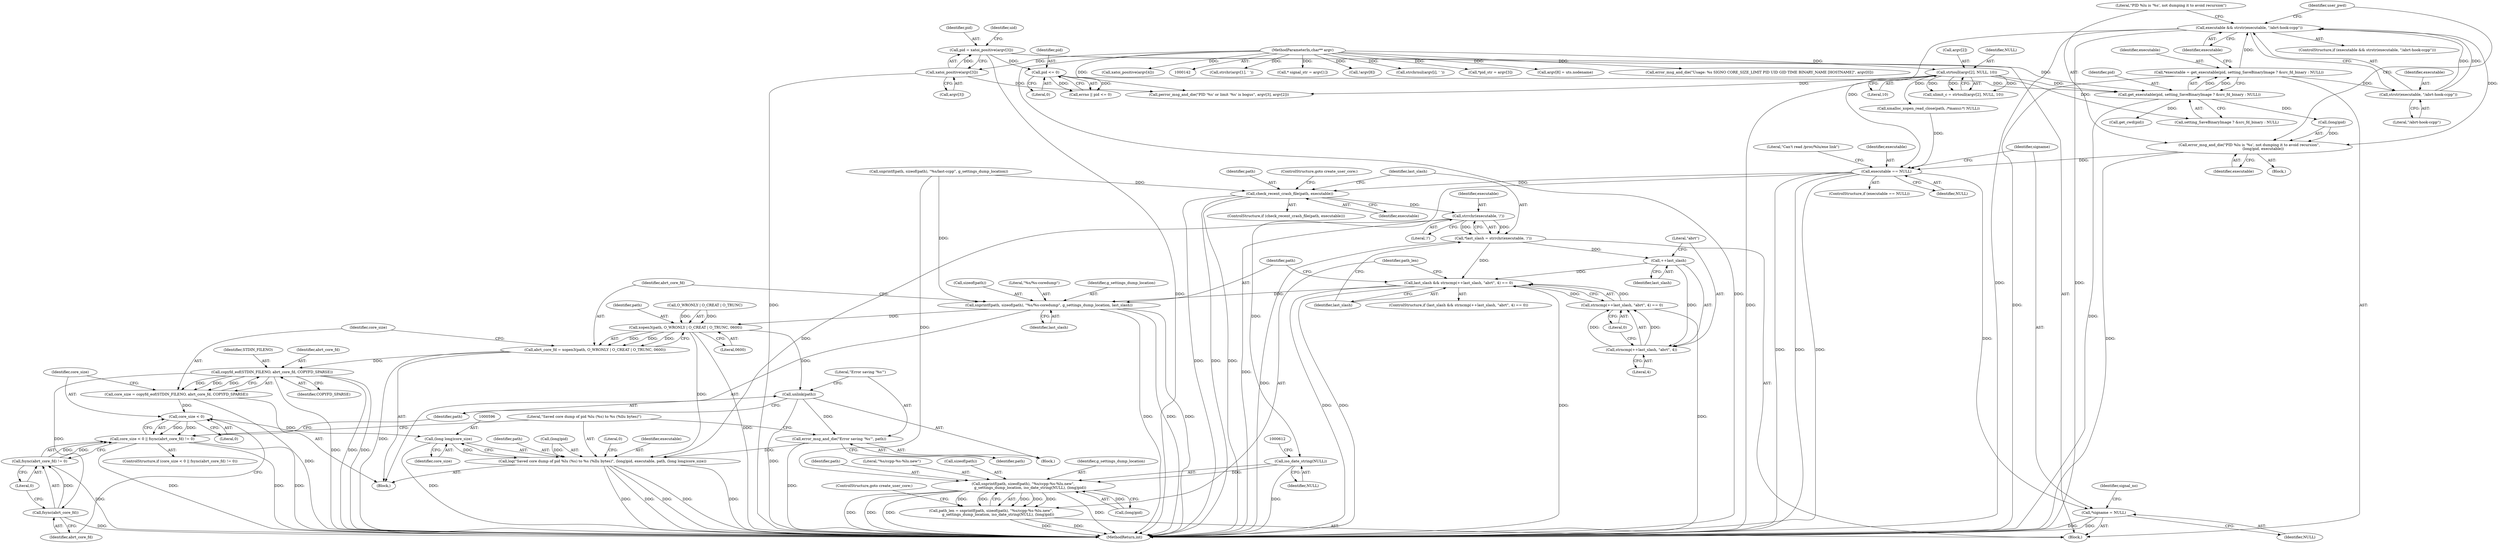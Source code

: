 digraph "0_abrt_4f2c1ddd3e3b81d2d5146b883115371f1cada9f9@API" {
"1000378" [label="(Call,executable && strstr(executable, \"/abrt-hook-ccpp\"))"];
"1000368" [label="(Call,*executable = get_executable(pid, setting_SaveBinaryImage ? &src_fd_binary : NULL))"];
"1000370" [label="(Call,get_executable(pid, setting_SaveBinaryImage ? &src_fd_binary : NULL))"];
"1000317" [label="(Call,pid <= 0)"];
"1000301" [label="(Call,pid = xatoi_positive(argv[3]))"];
"1000303" [label="(Call,xatoi_positive(argv[3]))"];
"1000144" [label="(MethodParameterIn,char** argv)"];
"1000270" [label="(Call,strtoull(argv[2], NULL, 10))"];
"1000380" [label="(Call,strstr(executable, \"/abrt-hook-ccpp\"))"];
"1000384" [label="(Call,error_msg_and_die(\"PID %lu is '%s', not dumping it to avoid recursion\",\n                        (long)pid, executable))"];
"1000453" [label="(Call,executable == NULL)"];
"1000464" [label="(Call,*signame = NULL)"];
"1000526" [label="(Call,check_recent_crash_file(path, executable))"];
"1000534" [label="(Call,strrchr(executable, '/'))"];
"1000532" [label="(Call,*last_slash = strrchr(executable, '/'))"];
"1000538" [label="(Call,last_slash && strncmp(++last_slash, \"abrt\", 4) == 0)"];
"1000548" [label="(Call,snprintf(path, sizeof(path), \"%s/%s-coredump\", g_settings_dump_location, last_slash))"];
"1000558" [label="(Call,xopen3(path, O_WRONLY | O_CREAT | O_TRUNC, 0600))"];
"1000556" [label="(Call,abrt_core_fd = xopen3(path, O_WRONLY | O_CREAT | O_TRUNC, 0600))"];
"1000569" [label="(Call,copyfd_eof(STDIN_FILENO, abrt_core_fd, COPYFD_SPARSE))"];
"1000567" [label="(Call,core_size = copyfd_eof(STDIN_FILENO, abrt_core_fd, COPYFD_SPARSE))"];
"1000575" [label="(Call,core_size < 0)"];
"1000574" [label="(Call,core_size < 0 || fsync(abrt_core_fd) != 0)"];
"1000595" [label="(Call,(long long)core_size)"];
"1000588" [label="(Call,log(\"Saved core dump of pid %lu (%s) to %s (%llu bytes)\", (long)pid, executable, path, (long long)core_size))"];
"1000579" [label="(Call,fsync(abrt_core_fd))"];
"1000578" [label="(Call,fsync(abrt_core_fd) != 0)"];
"1000583" [label="(Call,unlink(path))"];
"1000585" [label="(Call,error_msg_and_die(\"Error saving '%s'\", path))"];
"1000542" [label="(Call,++last_slash)"];
"1000541" [label="(Call,strncmp(++last_slash, \"abrt\", 4))"];
"1000540" [label="(Call,strncmp(++last_slash, \"abrt\", 4) == 0)"];
"1000609" [label="(Call,iso_date_string(NULL))"];
"1000603" [label="(Call,snprintf(path, sizeof(path), \"%s/ccpp-%s-%lu.new\",\n            g_settings_dump_location, iso_date_string(NULL), (long)pid))"];
"1000601" [label="(Call,path_len = snprintf(path, sizeof(path), \"%s/ccpp-%s-%lu.new\",\n            g_settings_dump_location, iso_date_string(NULL), (long)pid))"];
"1000576" [label="(Identifier,core_size)"];
"1000465" [label="(Identifier,signame)"];
"1000177" [label="(Call,strchr(argv[1], ' '))"];
"1000385" [label="(Literal,\"PID %lu is '%s', not dumping it to avoid recursion\")"];
"1000275" [label="(Literal,10)"];
"1000527" [label="(Identifier,path)"];
"1000573" [label="(ControlStructure,if (core_size < 0 || fsync(abrt_core_fd) != 0))"];
"1000597" [label="(Identifier,core_size)"];
"1000544" [label="(Literal,\"abrt\")"];
"1000536" [label="(Literal,'/')"];
"1000458" [label="(Literal,\"Can't read /proc/%lu/exe link\")"];
"1000386" [label="(Call,(long)pid)"];
"1000552" [label="(Literal,\"%s/%s-coredump\")"];
"1000257" [label="(Call,* signal_str = argv[1])"];
"1000567" [label="(Call,core_size = copyfd_eof(STDIN_FILENO, abrt_core_fd, COPYFD_SPARSE))"];
"1000604" [label="(Identifier,path)"];
"1000369" [label="(Identifier,executable)"];
"1000547" [label="(Block,)"];
"1000609" [label="(Call,iso_date_string(NULL))"];
"1000615" [label="(ControlStructure,goto create_user_core;)"];
"1000302" [label="(Identifier,pid)"];
"1000548" [label="(Call,snprintf(path, sizeof(path), \"%s/%s-coredump\", g_settings_dump_location, last_slash))"];
"1000301" [label="(Call,pid = xatoi_positive(argv[3]))"];
"1000405" [label="(Call,xmalloc_xopen_read_close(path, /*maxsz:*/ NULL))"];
"1000553" [label="(Identifier,g_settings_dump_location)"];
"1000519" [label="(Call,snprintf(path, sizeof(path), \"%s/last-ccpp\", g_settings_dump_location))"];
"1000371" [label="(Identifier,pid)"];
"1000268" [label="(Call,ulimit_c = strtoull(argv[2], NULL, 10))"];
"1000270" [label="(Call,strtoull(argv[2], NULL, 10))"];
"1000594" [label="(Identifier,path)"];
"1000560" [label="(Call,O_WRONLY | O_CREAT | O_TRUNC)"];
"1000570" [label="(Identifier,STDIN_FILENO)"];
"1000526" [label="(Call,check_recent_crash_file(path, executable))"];
"1000541" [label="(Call,strncmp(++last_slash, \"abrt\", 4))"];
"1000542" [label="(Call,++last_slash)"];
"1000568" [label="(Identifier,core_size)"];
"1000565" [label="(Literal,0600)"];
"1000381" [label="(Identifier,executable)"];
"1000537" [label="(ControlStructure,if (last_slash && strncmp(++last_slash, \"abrt\", 4) == 0))"];
"1000595" [label="(Call,(long long)core_size)"];
"1000392" [label="(Call,get_cwd(pid))"];
"1000554" [label="(Identifier,last_slash)"];
"1000550" [label="(Call,sizeof(path))"];
"1000144" [label="(MethodParameterIn,char** argv)"];
"1000588" [label="(Call,log(\"Saved core dump of pid %lu (%s) to %s (%llu bytes)\", (long)pid, executable, path, (long long)core_size))"];
"1000571" [label="(Identifier,abrt_core_fd)"];
"1000577" [label="(Literal,0)"];
"1000382" [label="(Literal,\"/abrt-hook-ccpp\")"];
"1000384" [label="(Call,error_msg_and_die(\"PID %lu is '%s', not dumping it to avoid recursion\",\n                        (long)pid, executable))"];
"1000579" [label="(Call,fsync(abrt_core_fd))"];
"1000530" [label="(ControlStructure,goto create_user_core;)"];
"1000303" [label="(Call,xatoi_positive(argv[3]))"];
"1000543" [label="(Identifier,last_slash)"];
"1000549" [label="(Identifier,path)"];
"1000586" [label="(Literal,\"Error saving '%s'\")"];
"1000582" [label="(Block,)"];
"1000540" [label="(Call,strncmp(++last_slash, \"abrt\", 4) == 0)"];
"1000379" [label="(Identifier,executable)"];
"1000452" [label="(ControlStructure,if (executable == NULL))"];
"1000532" [label="(Call,*last_slash = strrchr(executable, '/'))"];
"1000455" [label="(Identifier,NULL)"];
"1000535" [label="(Identifier,executable)"];
"1000585" [label="(Call,error_msg_and_die(\"Error saving '%s'\", path))"];
"1000309" [label="(Identifier,uid)"];
"1000525" [label="(ControlStructure,if (check_recent_crash_file(path, executable)))"];
"1000383" [label="(Block,)"];
"1000558" [label="(Call,xopen3(path, O_WRONLY | O_CREAT | O_TRUNC, 0600))"];
"1000583" [label="(Call,unlink(path))"];
"1000380" [label="(Call,strstr(executable, \"/abrt-hook-ccpp\"))"];
"1000569" [label="(Call,copyfd_eof(STDIN_FILENO, abrt_core_fd, COPYFD_SPARSE))"];
"1000557" [label="(Identifier,abrt_core_fd)"];
"1000534" [label="(Call,strrchr(executable, '/'))"];
"1000377" [label="(ControlStructure,if (executable && strstr(executable, \"/abrt-hook-ccpp\")))"];
"1000315" [label="(Call,errno || pid <= 0)"];
"1000587" [label="(Identifier,path)"];
"1000468" [label="(Identifier,signal_no)"];
"1000318" [label="(Identifier,pid)"];
"1001171" [label="(MethodReturn,int)"];
"1000546" [label="(Literal,0)"];
"1000346" [label="(Call,!argv[8])"];
"1000196" [label="(Call,strchrnul(argv[i], ' '))"];
"1000607" [label="(Literal,\"%s/ccpp-%s-%lu.new\")"];
"1000271" [label="(Call,argv[2])"];
"1000539" [label="(Identifier,last_slash)"];
"1000538" [label="(Call,last_slash && strncmp(++last_slash, \"abrt\", 4) == 0)"];
"1000304" [label="(Call,argv[3])"];
"1000545" [label="(Literal,4)"];
"1000574" [label="(Call,core_size < 0 || fsync(abrt_core_fd) != 0)"];
"1000572" [label="(Identifier,COPYFD_SPARSE)"];
"1000602" [label="(Identifier,path_len)"];
"1000590" [label="(Call,(long)pid)"];
"1000391" [label="(Identifier,user_pwd)"];
"1000603" [label="(Call,snprintf(path, sizeof(path), \"%s/ccpp-%s-%lu.new\",\n            g_settings_dump_location, iso_date_string(NULL), (long)pid))"];
"1000605" [label="(Call,sizeof(path))"];
"1000464" [label="(Call,*signame = NULL)"];
"1000580" [label="(Identifier,abrt_core_fd)"];
"1000610" [label="(Identifier,NULL)"];
"1000378" [label="(Call,executable && strstr(executable, \"/abrt-hook-ccpp\"))"];
"1000575" [label="(Call,core_size < 0)"];
"1000599" [label="(Literal,0)"];
"1000321" [label="(Call,perror_msg_and_die(\"PID '%s' or limit '%s' is bogus\", argv[3], argv[2]))"];
"1000372" [label="(Call,setting_SaveBinaryImage ? &src_fd_binary : NULL)"];
"1000589" [label="(Literal,\"Saved core dump of pid %lu (%s) to %s (%llu bytes)\")"];
"1000584" [label="(Identifier,path)"];
"1000454" [label="(Identifier,executable)"];
"1000389" [label="(Identifier,executable)"];
"1000608" [label="(Identifier,g_settings_dump_location)"];
"1000368" [label="(Call,*executable = get_executable(pid, setting_SaveBinaryImage ? &src_fd_binary : NULL))"];
"1000581" [label="(Literal,0)"];
"1000295" [label="(Call,*pid_str = argv[3])"];
"1000354" [label="(Call,argv[8] = uts.nodename)"];
"1000578" [label="(Call,fsync(abrt_core_fd) != 0)"];
"1000453" [label="(Call,executable == NULL)"];
"1000145" [label="(Block,)"];
"1000171" [label="(Call,error_msg_and_die(\"Usage: %s SIGNO CORE_SIZE_LIMIT PID UID GID TIME BINARY_NAME [HOSTNAME]\", argv[0]))"];
"1000601" [label="(Call,path_len = snprintf(path, sizeof(path), \"%s/ccpp-%s-%lu.new\",\n            g_settings_dump_location, iso_date_string(NULL), (long)pid))"];
"1000559" [label="(Identifier,path)"];
"1000466" [label="(Identifier,NULL)"];
"1000611" [label="(Call,(long)pid)"];
"1000370" [label="(Call,get_executable(pid, setting_SaveBinaryImage ? &src_fd_binary : NULL))"];
"1000593" [label="(Identifier,executable)"];
"1000528" [label="(Identifier,executable)"];
"1000319" [label="(Literal,0)"];
"1000556" [label="(Call,abrt_core_fd = xopen3(path, O_WRONLY | O_CREAT | O_TRUNC, 0600))"];
"1000317" [label="(Call,pid <= 0)"];
"1000274" [label="(Identifier,NULL)"];
"1000310" [label="(Call,xatoi_positive(argv[4]))"];
"1000533" [label="(Identifier,last_slash)"];
"1000378" -> "1000377"  [label="AST: "];
"1000378" -> "1000379"  [label="CFG: "];
"1000378" -> "1000380"  [label="CFG: "];
"1000379" -> "1000378"  [label="AST: "];
"1000380" -> "1000378"  [label="AST: "];
"1000385" -> "1000378"  [label="CFG: "];
"1000391" -> "1000378"  [label="CFG: "];
"1000378" -> "1001171"  [label="DDG: "];
"1000378" -> "1001171"  [label="DDG: "];
"1000368" -> "1000378"  [label="DDG: "];
"1000380" -> "1000378"  [label="DDG: "];
"1000380" -> "1000378"  [label="DDG: "];
"1000378" -> "1000384"  [label="DDG: "];
"1000378" -> "1000453"  [label="DDG: "];
"1000368" -> "1000145"  [label="AST: "];
"1000368" -> "1000370"  [label="CFG: "];
"1000369" -> "1000368"  [label="AST: "];
"1000370" -> "1000368"  [label="AST: "];
"1000379" -> "1000368"  [label="CFG: "];
"1000368" -> "1001171"  [label="DDG: "];
"1000370" -> "1000368"  [label="DDG: "];
"1000370" -> "1000368"  [label="DDG: "];
"1000368" -> "1000380"  [label="DDG: "];
"1000370" -> "1000372"  [label="CFG: "];
"1000371" -> "1000370"  [label="AST: "];
"1000372" -> "1000370"  [label="AST: "];
"1000370" -> "1001171"  [label="DDG: "];
"1000317" -> "1000370"  [label="DDG: "];
"1000301" -> "1000370"  [label="DDG: "];
"1000270" -> "1000370"  [label="DDG: "];
"1000370" -> "1000386"  [label="DDG: "];
"1000370" -> "1000392"  [label="DDG: "];
"1000317" -> "1000315"  [label="AST: "];
"1000317" -> "1000319"  [label="CFG: "];
"1000318" -> "1000317"  [label="AST: "];
"1000319" -> "1000317"  [label="AST: "];
"1000315" -> "1000317"  [label="CFG: "];
"1000317" -> "1000315"  [label="DDG: "];
"1000317" -> "1000315"  [label="DDG: "];
"1000301" -> "1000317"  [label="DDG: "];
"1000301" -> "1000145"  [label="AST: "];
"1000301" -> "1000303"  [label="CFG: "];
"1000302" -> "1000301"  [label="AST: "];
"1000303" -> "1000301"  [label="AST: "];
"1000309" -> "1000301"  [label="CFG: "];
"1000301" -> "1001171"  [label="DDG: "];
"1000303" -> "1000301"  [label="DDG: "];
"1000303" -> "1000304"  [label="CFG: "];
"1000304" -> "1000303"  [label="AST: "];
"1000303" -> "1001171"  [label="DDG: "];
"1000144" -> "1000303"  [label="DDG: "];
"1000303" -> "1000321"  [label="DDG: "];
"1000144" -> "1000142"  [label="AST: "];
"1000144" -> "1001171"  [label="DDG: "];
"1000144" -> "1000171"  [label="DDG: "];
"1000144" -> "1000177"  [label="DDG: "];
"1000144" -> "1000196"  [label="DDG: "];
"1000144" -> "1000257"  [label="DDG: "];
"1000144" -> "1000270"  [label="DDG: "];
"1000144" -> "1000295"  [label="DDG: "];
"1000144" -> "1000310"  [label="DDG: "];
"1000144" -> "1000321"  [label="DDG: "];
"1000144" -> "1000346"  [label="DDG: "];
"1000144" -> "1000354"  [label="DDG: "];
"1000270" -> "1000268"  [label="AST: "];
"1000270" -> "1000275"  [label="CFG: "];
"1000271" -> "1000270"  [label="AST: "];
"1000274" -> "1000270"  [label="AST: "];
"1000275" -> "1000270"  [label="AST: "];
"1000268" -> "1000270"  [label="CFG: "];
"1000270" -> "1001171"  [label="DDG: "];
"1000270" -> "1000268"  [label="DDG: "];
"1000270" -> "1000268"  [label="DDG: "];
"1000270" -> "1000268"  [label="DDG: "];
"1000270" -> "1000321"  [label="DDG: "];
"1000270" -> "1000372"  [label="DDG: "];
"1000270" -> "1000405"  [label="DDG: "];
"1000380" -> "1000382"  [label="CFG: "];
"1000381" -> "1000380"  [label="AST: "];
"1000382" -> "1000380"  [label="AST: "];
"1000384" -> "1000383"  [label="AST: "];
"1000384" -> "1000389"  [label="CFG: "];
"1000385" -> "1000384"  [label="AST: "];
"1000386" -> "1000384"  [label="AST: "];
"1000389" -> "1000384"  [label="AST: "];
"1000391" -> "1000384"  [label="CFG: "];
"1000384" -> "1001171"  [label="DDG: "];
"1000386" -> "1000384"  [label="DDG: "];
"1000384" -> "1000453"  [label="DDG: "];
"1000453" -> "1000452"  [label="AST: "];
"1000453" -> "1000455"  [label="CFG: "];
"1000454" -> "1000453"  [label="AST: "];
"1000455" -> "1000453"  [label="AST: "];
"1000458" -> "1000453"  [label="CFG: "];
"1000465" -> "1000453"  [label="CFG: "];
"1000453" -> "1001171"  [label="DDG: "];
"1000453" -> "1001171"  [label="DDG: "];
"1000453" -> "1001171"  [label="DDG: "];
"1000405" -> "1000453"  [label="DDG: "];
"1000453" -> "1000464"  [label="DDG: "];
"1000453" -> "1000526"  [label="DDG: "];
"1000453" -> "1000609"  [label="DDG: "];
"1000464" -> "1000145"  [label="AST: "];
"1000464" -> "1000466"  [label="CFG: "];
"1000465" -> "1000464"  [label="AST: "];
"1000466" -> "1000464"  [label="AST: "];
"1000468" -> "1000464"  [label="CFG: "];
"1000464" -> "1001171"  [label="DDG: "];
"1000464" -> "1001171"  [label="DDG: "];
"1000526" -> "1000525"  [label="AST: "];
"1000526" -> "1000528"  [label="CFG: "];
"1000527" -> "1000526"  [label="AST: "];
"1000528" -> "1000526"  [label="AST: "];
"1000530" -> "1000526"  [label="CFG: "];
"1000533" -> "1000526"  [label="CFG: "];
"1000526" -> "1001171"  [label="DDG: "];
"1000526" -> "1001171"  [label="DDG: "];
"1000526" -> "1001171"  [label="DDG: "];
"1000519" -> "1000526"  [label="DDG: "];
"1000526" -> "1000534"  [label="DDG: "];
"1000534" -> "1000532"  [label="AST: "];
"1000534" -> "1000536"  [label="CFG: "];
"1000535" -> "1000534"  [label="AST: "];
"1000536" -> "1000534"  [label="AST: "];
"1000532" -> "1000534"  [label="CFG: "];
"1000534" -> "1001171"  [label="DDG: "];
"1000534" -> "1000532"  [label="DDG: "];
"1000534" -> "1000532"  [label="DDG: "];
"1000534" -> "1000588"  [label="DDG: "];
"1000532" -> "1000145"  [label="AST: "];
"1000533" -> "1000532"  [label="AST: "];
"1000539" -> "1000532"  [label="CFG: "];
"1000532" -> "1001171"  [label="DDG: "];
"1000532" -> "1000538"  [label="DDG: "];
"1000532" -> "1000542"  [label="DDG: "];
"1000538" -> "1000537"  [label="AST: "];
"1000538" -> "1000539"  [label="CFG: "];
"1000538" -> "1000540"  [label="CFG: "];
"1000539" -> "1000538"  [label="AST: "];
"1000540" -> "1000538"  [label="AST: "];
"1000549" -> "1000538"  [label="CFG: "];
"1000602" -> "1000538"  [label="CFG: "];
"1000538" -> "1001171"  [label="DDG: "];
"1000538" -> "1001171"  [label="DDG: "];
"1000538" -> "1001171"  [label="DDG: "];
"1000542" -> "1000538"  [label="DDG: "];
"1000540" -> "1000538"  [label="DDG: "];
"1000540" -> "1000538"  [label="DDG: "];
"1000538" -> "1000548"  [label="DDG: "];
"1000548" -> "1000547"  [label="AST: "];
"1000548" -> "1000554"  [label="CFG: "];
"1000549" -> "1000548"  [label="AST: "];
"1000550" -> "1000548"  [label="AST: "];
"1000552" -> "1000548"  [label="AST: "];
"1000553" -> "1000548"  [label="AST: "];
"1000554" -> "1000548"  [label="AST: "];
"1000557" -> "1000548"  [label="CFG: "];
"1000548" -> "1001171"  [label="DDG: "];
"1000548" -> "1001171"  [label="DDG: "];
"1000548" -> "1001171"  [label="DDG: "];
"1000519" -> "1000548"  [label="DDG: "];
"1000548" -> "1000558"  [label="DDG: "];
"1000558" -> "1000556"  [label="AST: "];
"1000558" -> "1000565"  [label="CFG: "];
"1000559" -> "1000558"  [label="AST: "];
"1000560" -> "1000558"  [label="AST: "];
"1000565" -> "1000558"  [label="AST: "];
"1000556" -> "1000558"  [label="CFG: "];
"1000558" -> "1001171"  [label="DDG: "];
"1000558" -> "1000556"  [label="DDG: "];
"1000558" -> "1000556"  [label="DDG: "];
"1000558" -> "1000556"  [label="DDG: "];
"1000560" -> "1000558"  [label="DDG: "];
"1000560" -> "1000558"  [label="DDG: "];
"1000558" -> "1000583"  [label="DDG: "];
"1000558" -> "1000588"  [label="DDG: "];
"1000556" -> "1000547"  [label="AST: "];
"1000557" -> "1000556"  [label="AST: "];
"1000568" -> "1000556"  [label="CFG: "];
"1000556" -> "1001171"  [label="DDG: "];
"1000556" -> "1000569"  [label="DDG: "];
"1000569" -> "1000567"  [label="AST: "];
"1000569" -> "1000572"  [label="CFG: "];
"1000570" -> "1000569"  [label="AST: "];
"1000571" -> "1000569"  [label="AST: "];
"1000572" -> "1000569"  [label="AST: "];
"1000567" -> "1000569"  [label="CFG: "];
"1000569" -> "1001171"  [label="DDG: "];
"1000569" -> "1001171"  [label="DDG: "];
"1000569" -> "1001171"  [label="DDG: "];
"1000569" -> "1000567"  [label="DDG: "];
"1000569" -> "1000567"  [label="DDG: "];
"1000569" -> "1000567"  [label="DDG: "];
"1000569" -> "1000579"  [label="DDG: "];
"1000567" -> "1000547"  [label="AST: "];
"1000568" -> "1000567"  [label="AST: "];
"1000576" -> "1000567"  [label="CFG: "];
"1000567" -> "1001171"  [label="DDG: "];
"1000567" -> "1000575"  [label="DDG: "];
"1000575" -> "1000574"  [label="AST: "];
"1000575" -> "1000577"  [label="CFG: "];
"1000576" -> "1000575"  [label="AST: "];
"1000577" -> "1000575"  [label="AST: "];
"1000580" -> "1000575"  [label="CFG: "];
"1000574" -> "1000575"  [label="CFG: "];
"1000575" -> "1000574"  [label="DDG: "];
"1000575" -> "1000574"  [label="DDG: "];
"1000575" -> "1000595"  [label="DDG: "];
"1000574" -> "1000573"  [label="AST: "];
"1000574" -> "1000578"  [label="CFG: "];
"1000578" -> "1000574"  [label="AST: "];
"1000584" -> "1000574"  [label="CFG: "];
"1000589" -> "1000574"  [label="CFG: "];
"1000574" -> "1001171"  [label="DDG: "];
"1000574" -> "1001171"  [label="DDG: "];
"1000574" -> "1001171"  [label="DDG: "];
"1000578" -> "1000574"  [label="DDG: "];
"1000578" -> "1000574"  [label="DDG: "];
"1000595" -> "1000588"  [label="AST: "];
"1000595" -> "1000597"  [label="CFG: "];
"1000596" -> "1000595"  [label="AST: "];
"1000597" -> "1000595"  [label="AST: "];
"1000588" -> "1000595"  [label="CFG: "];
"1000595" -> "1001171"  [label="DDG: "];
"1000595" -> "1000588"  [label="DDG: "];
"1000588" -> "1000547"  [label="AST: "];
"1000589" -> "1000588"  [label="AST: "];
"1000590" -> "1000588"  [label="AST: "];
"1000593" -> "1000588"  [label="AST: "];
"1000594" -> "1000588"  [label="AST: "];
"1000599" -> "1000588"  [label="CFG: "];
"1000588" -> "1001171"  [label="DDG: "];
"1000588" -> "1001171"  [label="DDG: "];
"1000588" -> "1001171"  [label="DDG: "];
"1000588" -> "1001171"  [label="DDG: "];
"1000588" -> "1001171"  [label="DDG: "];
"1000590" -> "1000588"  [label="DDG: "];
"1000585" -> "1000588"  [label="DDG: "];
"1000579" -> "1000578"  [label="AST: "];
"1000579" -> "1000580"  [label="CFG: "];
"1000580" -> "1000579"  [label="AST: "];
"1000581" -> "1000579"  [label="CFG: "];
"1000579" -> "1001171"  [label="DDG: "];
"1000579" -> "1000578"  [label="DDG: "];
"1000578" -> "1000581"  [label="CFG: "];
"1000581" -> "1000578"  [label="AST: "];
"1000578" -> "1001171"  [label="DDG: "];
"1000583" -> "1000582"  [label="AST: "];
"1000583" -> "1000584"  [label="CFG: "];
"1000584" -> "1000583"  [label="AST: "];
"1000586" -> "1000583"  [label="CFG: "];
"1000583" -> "1001171"  [label="DDG: "];
"1000583" -> "1000585"  [label="DDG: "];
"1000585" -> "1000582"  [label="AST: "];
"1000585" -> "1000587"  [label="CFG: "];
"1000586" -> "1000585"  [label="AST: "];
"1000587" -> "1000585"  [label="AST: "];
"1000589" -> "1000585"  [label="CFG: "];
"1000585" -> "1001171"  [label="DDG: "];
"1000542" -> "1000541"  [label="AST: "];
"1000542" -> "1000543"  [label="CFG: "];
"1000543" -> "1000542"  [label="AST: "];
"1000544" -> "1000542"  [label="CFG: "];
"1000542" -> "1000541"  [label="DDG: "];
"1000541" -> "1000540"  [label="AST: "];
"1000541" -> "1000545"  [label="CFG: "];
"1000544" -> "1000541"  [label="AST: "];
"1000545" -> "1000541"  [label="AST: "];
"1000546" -> "1000541"  [label="CFG: "];
"1000541" -> "1000540"  [label="DDG: "];
"1000541" -> "1000540"  [label="DDG: "];
"1000540" -> "1000546"  [label="CFG: "];
"1000546" -> "1000540"  [label="AST: "];
"1000540" -> "1001171"  [label="DDG: "];
"1000609" -> "1000603"  [label="AST: "];
"1000609" -> "1000610"  [label="CFG: "];
"1000610" -> "1000609"  [label="AST: "];
"1000612" -> "1000609"  [label="CFG: "];
"1000609" -> "1001171"  [label="DDG: "];
"1000609" -> "1000603"  [label="DDG: "];
"1000603" -> "1000601"  [label="AST: "];
"1000603" -> "1000611"  [label="CFG: "];
"1000604" -> "1000603"  [label="AST: "];
"1000605" -> "1000603"  [label="AST: "];
"1000607" -> "1000603"  [label="AST: "];
"1000608" -> "1000603"  [label="AST: "];
"1000611" -> "1000603"  [label="AST: "];
"1000601" -> "1000603"  [label="CFG: "];
"1000603" -> "1001171"  [label="DDG: "];
"1000603" -> "1001171"  [label="DDG: "];
"1000603" -> "1001171"  [label="DDG: "];
"1000603" -> "1001171"  [label="DDG: "];
"1000603" -> "1000601"  [label="DDG: "];
"1000603" -> "1000601"  [label="DDG: "];
"1000603" -> "1000601"  [label="DDG: "];
"1000603" -> "1000601"  [label="DDG: "];
"1000603" -> "1000601"  [label="DDG: "];
"1000519" -> "1000603"  [label="DDG: "];
"1000611" -> "1000603"  [label="DDG: "];
"1000601" -> "1000145"  [label="AST: "];
"1000602" -> "1000601"  [label="AST: "];
"1000615" -> "1000601"  [label="CFG: "];
"1000601" -> "1001171"  [label="DDG: "];
"1000601" -> "1001171"  [label="DDG: "];
}
